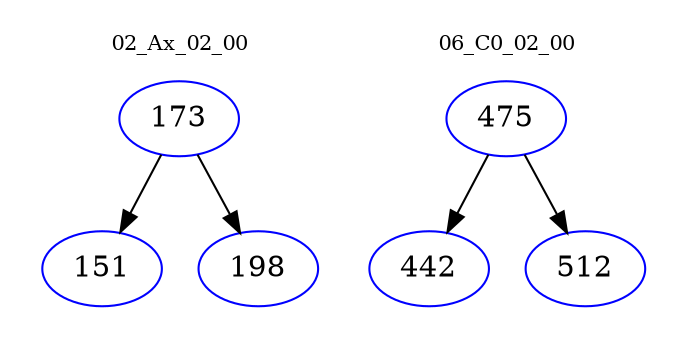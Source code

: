 digraph{
subgraph cluster_0 {
color = white
label = "02_Ax_02_00";
fontsize=10;
T0_173 [label="173", color="blue"]
T0_173 -> T0_151 [color="black"]
T0_151 [label="151", color="blue"]
T0_173 -> T0_198 [color="black"]
T0_198 [label="198", color="blue"]
}
subgraph cluster_1 {
color = white
label = "06_C0_02_00";
fontsize=10;
T1_475 [label="475", color="blue"]
T1_475 -> T1_442 [color="black"]
T1_442 [label="442", color="blue"]
T1_475 -> T1_512 [color="black"]
T1_512 [label="512", color="blue"]
}
}
